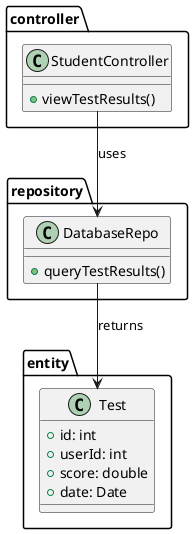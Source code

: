 @startuml
package controller {
    class StudentController {
        +viewTestResults()
    }
}

package repository {
    class DatabaseRepo {
        +queryTestResults()
    }
}

package entity {
    class Test {
        +id: int
        +userId: int
        +score: double
        +date: Date
    }
}

StudentController --> DatabaseRepo : uses
DatabaseRepo --> Test : returns
@enduml
